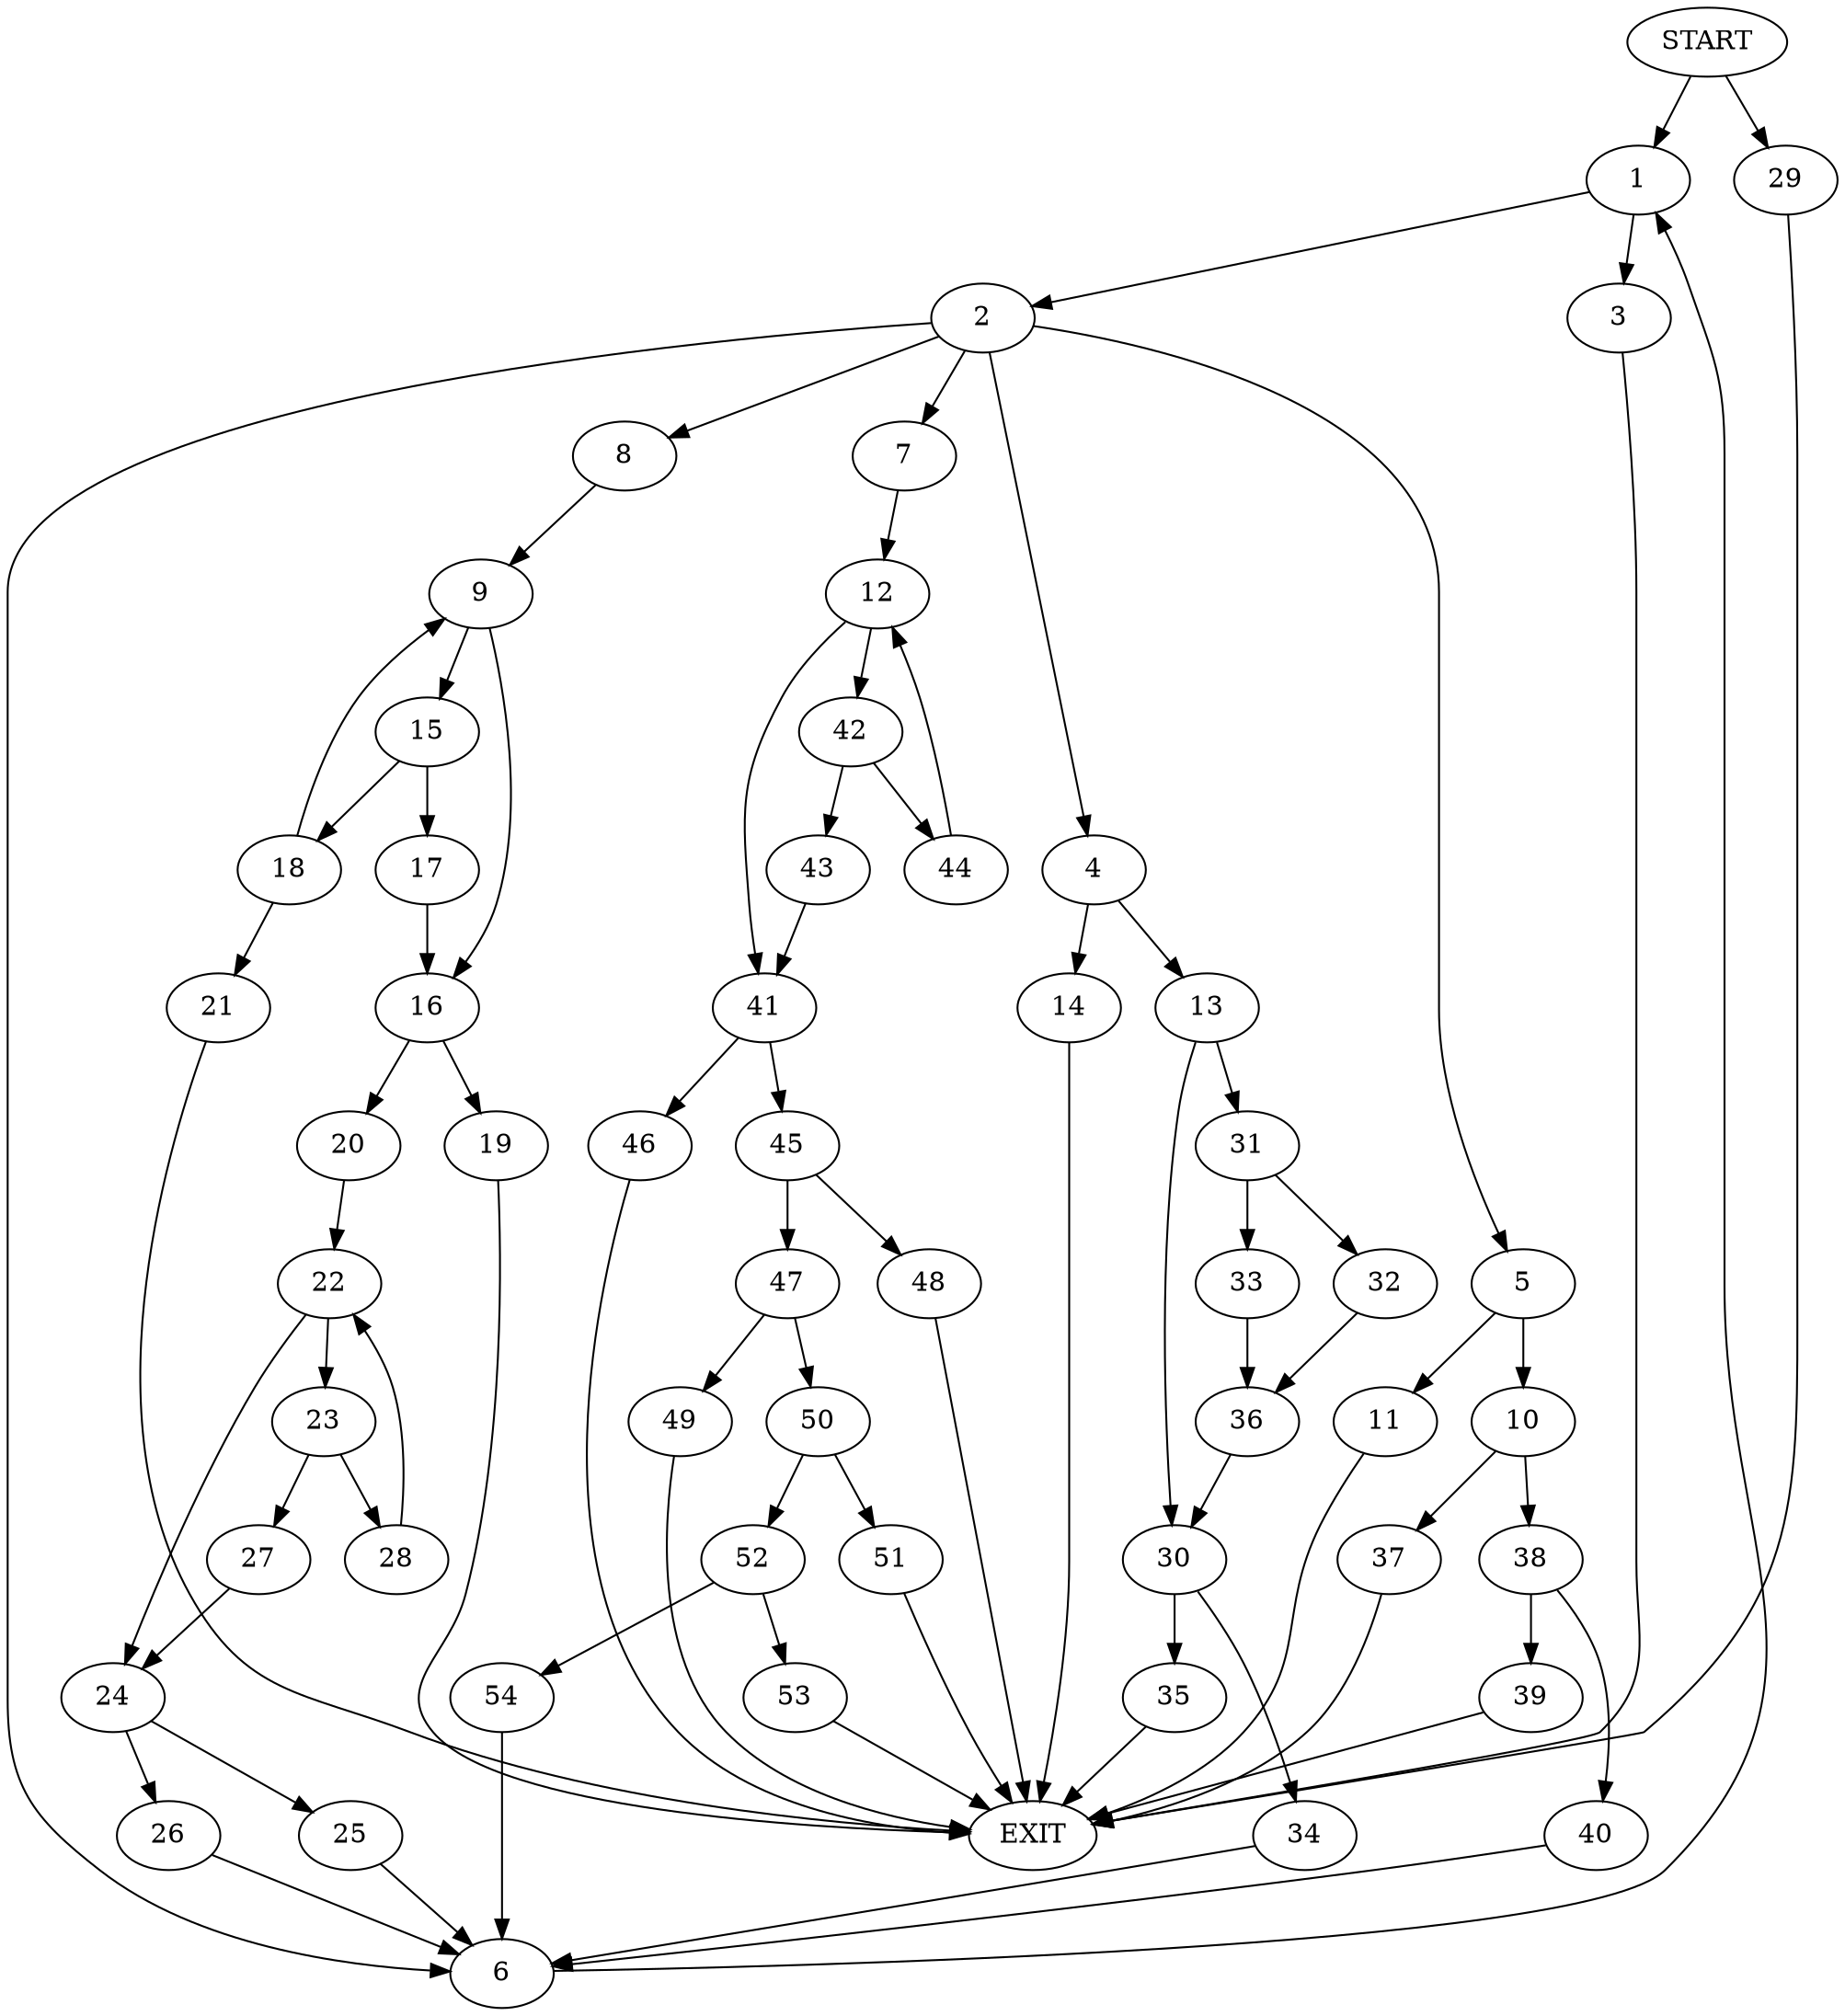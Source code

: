 digraph {
0 [label="START"]
55 [label="EXIT"]
0 -> 1
1 -> 2
1 -> 3
2 -> 4
2 -> 5
2 -> 6
2 -> 7
2 -> 8
3 -> 55
8 -> 9
5 -> 10
5 -> 11
6 -> 1
7 -> 12
4 -> 13
4 -> 14
9 -> 15
9 -> 16
15 -> 17
15 -> 18
16 -> 19
16 -> 20
17 -> 16
18 -> 21
18 -> 9
21 -> 55
19 -> 55
20 -> 22
22 -> 23
22 -> 24
24 -> 25
24 -> 26
23 -> 27
23 -> 28
28 -> 22
27 -> 24
25 -> 6
26 -> 6
0 -> 29
29 -> 55
13 -> 30
13 -> 31
14 -> 55
31 -> 32
31 -> 33
30 -> 34
30 -> 35
33 -> 36
32 -> 36
36 -> 30
35 -> 55
34 -> 6
10 -> 37
10 -> 38
11 -> 55
37 -> 55
38 -> 39
38 -> 40
39 -> 55
40 -> 6
12 -> 41
12 -> 42
42 -> 43
42 -> 44
41 -> 45
41 -> 46
44 -> 12
43 -> 41
45 -> 47
45 -> 48
46 -> 55
47 -> 49
47 -> 50
48 -> 55
49 -> 55
50 -> 51
50 -> 52
52 -> 53
52 -> 54
51 -> 55
53 -> 55
54 -> 6
}
